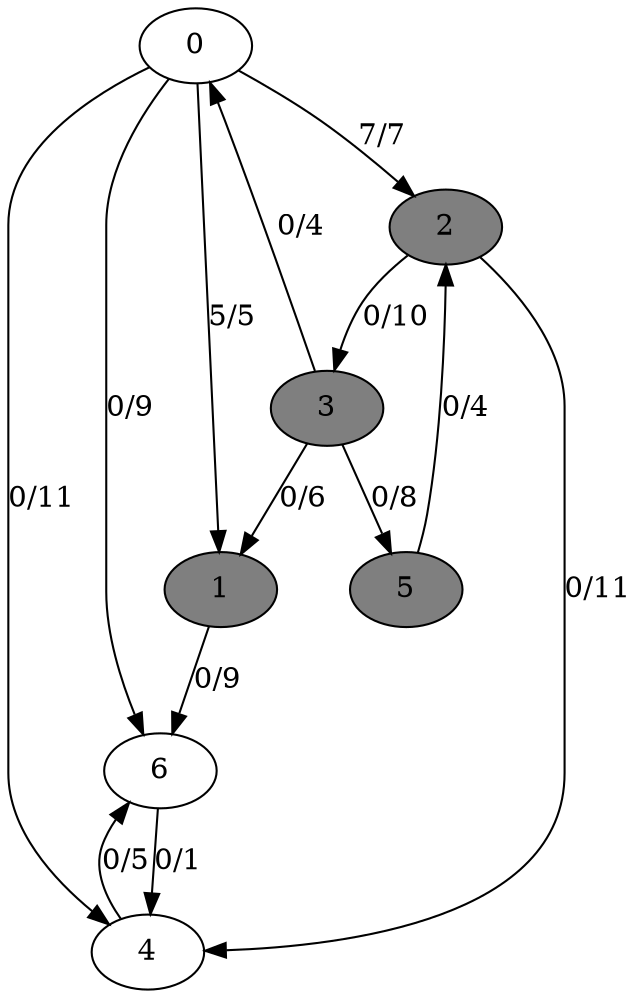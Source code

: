 digraph G {
	0[style=filled fillcolor=grey100];
	0->1[label ="5/5"] ;
	0->2[label ="7/7"] ;
	0->4[label ="0/11"] ;
	0->6[label ="0/9"] ;
	1[style=filled fillcolor=grey50];
	1->6[label ="0/9"] ;
	2[style=filled fillcolor=grey50];
	2->3[label ="0/10"] ;
	2->4[label ="0/11"] ;
	3[style=filled fillcolor=grey50];
	3->0[label ="0/4"] ;
	3->1[label ="0/6"] ;
	3->5[label ="0/8"] ;
	4[style=filled fillcolor=grey100];
	4->6[label ="0/5"] ;
	5[style=filled fillcolor=grey50];
	5->2[label ="0/4"] ;
	6[style=filled fillcolor=grey100];
	6->4[label ="0/1"] ;
}
